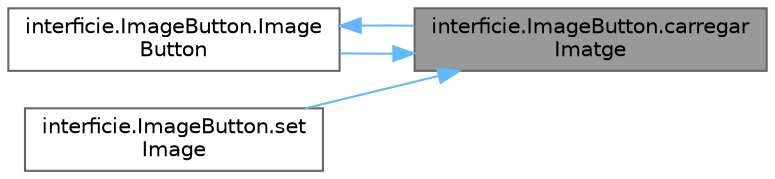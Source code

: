 digraph "interficie.ImageButton.carregarImatge"
{
 // INTERACTIVE_SVG=YES
 // LATEX_PDF_SIZE
  bgcolor="transparent";
  edge [fontname=Helvetica,fontsize=10,labelfontname=Helvetica,labelfontsize=10];
  node [fontname=Helvetica,fontsize=10,shape=box,height=0.2,width=0.4];
  rankdir="RL";
  Node1 [id="Node000001",label="interficie.ImageButton.carregar\lImatge",height=0.2,width=0.4,color="gray40", fillcolor="grey60", style="filled", fontcolor="black",tooltip="Carrega la imatge des de la ruta especificada."];
  Node1 -> Node2 [id="edge1_Node000001_Node000002",dir="back",color="steelblue1",style="solid",tooltip=" "];
  Node2 [id="Node000002",label="interficie.ImageButton.Image\lButton",height=0.2,width=0.4,color="grey40", fillcolor="white", style="filled",URL="$classinterficie_1_1_image_button.html#a5cffd7956e48f36f9071f9d5c4be47ca",tooltip="Constructor que crea un botó amb text i una imatge de fons."];
  Node2 -> Node1 [id="edge2_Node000002_Node000001",dir="back",color="steelblue1",style="solid",tooltip=" "];
  Node1 -> Node3 [id="edge3_Node000001_Node000003",dir="back",color="steelblue1",style="solid",tooltip=" "];
  Node3 [id="Node000003",label="interficie.ImageButton.set\lImage",height=0.2,width=0.4,color="grey40", fillcolor="white", style="filled",URL="$classinterficie_1_1_image_button.html#a22f465362dec7a0c649a1b7d0489c543",tooltip="Canvia la imatge de fons del botó."];
}
